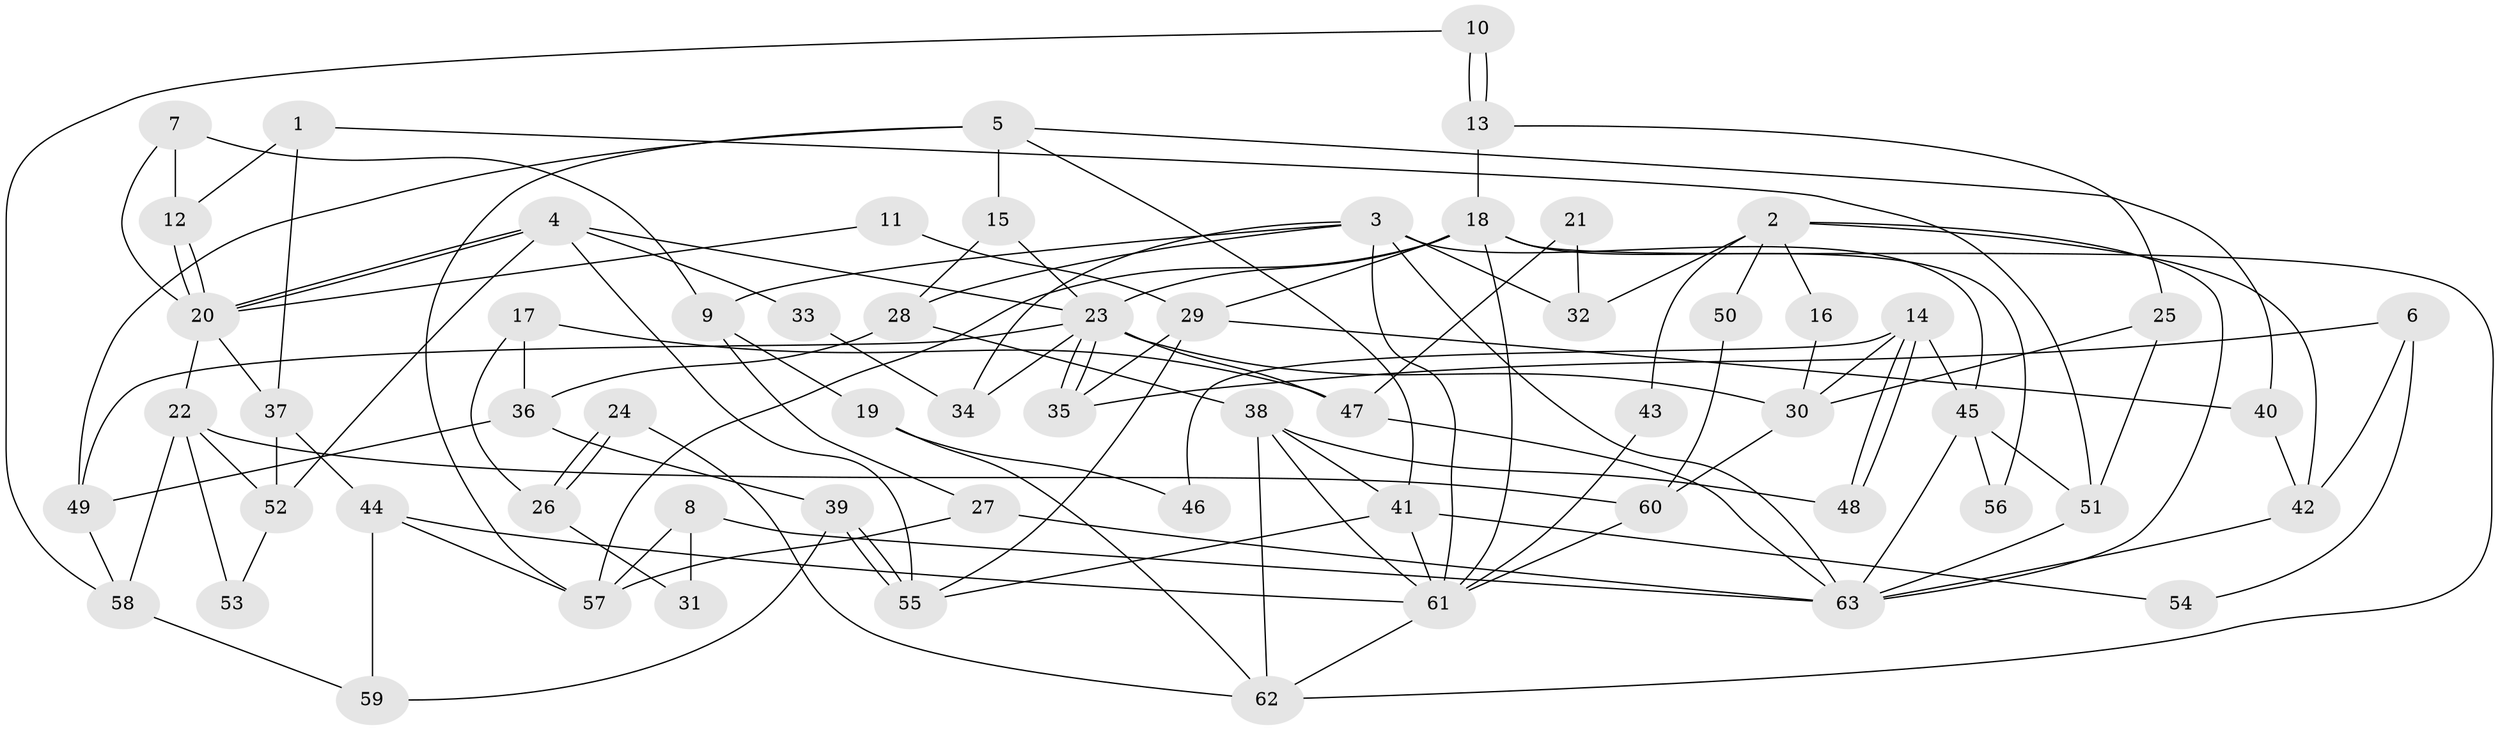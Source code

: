 // coarse degree distribution, {3: 0.24324324324324326, 10: 0.02702702702702703, 7: 0.08108108108108109, 6: 0.16216216216216217, 5: 0.16216216216216217, 4: 0.13513513513513514, 2: 0.13513513513513514, 12: 0.02702702702702703, 8: 0.02702702702702703}
// Generated by graph-tools (version 1.1) at 2025/52/02/27/25 19:52:03]
// undirected, 63 vertices, 126 edges
graph export_dot {
graph [start="1"]
  node [color=gray90,style=filled];
  1;
  2;
  3;
  4;
  5;
  6;
  7;
  8;
  9;
  10;
  11;
  12;
  13;
  14;
  15;
  16;
  17;
  18;
  19;
  20;
  21;
  22;
  23;
  24;
  25;
  26;
  27;
  28;
  29;
  30;
  31;
  32;
  33;
  34;
  35;
  36;
  37;
  38;
  39;
  40;
  41;
  42;
  43;
  44;
  45;
  46;
  47;
  48;
  49;
  50;
  51;
  52;
  53;
  54;
  55;
  56;
  57;
  58;
  59;
  60;
  61;
  62;
  63;
  1 -- 51;
  1 -- 37;
  1 -- 12;
  2 -- 42;
  2 -- 63;
  2 -- 16;
  2 -- 32;
  2 -- 43;
  2 -- 50;
  3 -- 28;
  3 -- 61;
  3 -- 9;
  3 -- 32;
  3 -- 34;
  3 -- 45;
  3 -- 63;
  4 -- 23;
  4 -- 20;
  4 -- 20;
  4 -- 33;
  4 -- 52;
  4 -- 55;
  5 -- 41;
  5 -- 15;
  5 -- 40;
  5 -- 49;
  5 -- 57;
  6 -- 42;
  6 -- 35;
  6 -- 54;
  7 -- 12;
  7 -- 20;
  7 -- 9;
  8 -- 57;
  8 -- 63;
  8 -- 31;
  9 -- 19;
  9 -- 27;
  10 -- 58;
  10 -- 13;
  10 -- 13;
  11 -- 20;
  11 -- 29;
  12 -- 20;
  12 -- 20;
  13 -- 25;
  13 -- 18;
  14 -- 45;
  14 -- 48;
  14 -- 48;
  14 -- 30;
  14 -- 46;
  15 -- 23;
  15 -- 28;
  16 -- 30;
  17 -- 36;
  17 -- 47;
  17 -- 26;
  18 -- 61;
  18 -- 23;
  18 -- 29;
  18 -- 56;
  18 -- 57;
  18 -- 62;
  19 -- 62;
  19 -- 46;
  20 -- 22;
  20 -- 37;
  21 -- 32;
  21 -- 47;
  22 -- 52;
  22 -- 53;
  22 -- 58;
  22 -- 60;
  23 -- 35;
  23 -- 35;
  23 -- 30;
  23 -- 34;
  23 -- 47;
  23 -- 49;
  24 -- 62;
  24 -- 26;
  24 -- 26;
  25 -- 51;
  25 -- 30;
  26 -- 31;
  27 -- 57;
  27 -- 63;
  28 -- 38;
  28 -- 36;
  29 -- 55;
  29 -- 35;
  29 -- 40;
  30 -- 60;
  33 -- 34;
  36 -- 49;
  36 -- 39;
  37 -- 44;
  37 -- 52;
  38 -- 62;
  38 -- 41;
  38 -- 48;
  38 -- 61;
  39 -- 59;
  39 -- 55;
  39 -- 55;
  40 -- 42;
  41 -- 61;
  41 -- 55;
  41 -- 54;
  42 -- 63;
  43 -- 61;
  44 -- 57;
  44 -- 61;
  44 -- 59;
  45 -- 63;
  45 -- 51;
  45 -- 56;
  47 -- 63;
  49 -- 58;
  50 -- 60;
  51 -- 63;
  52 -- 53;
  58 -- 59;
  60 -- 61;
  61 -- 62;
}
